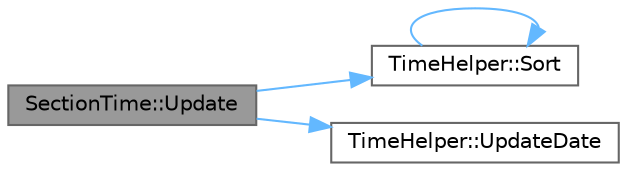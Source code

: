 digraph "SectionTime::Update"
{
 // LATEX_PDF_SIZE
  bgcolor="transparent";
  edge [fontname=Helvetica,fontsize=10,labelfontname=Helvetica,labelfontsize=10];
  node [fontname=Helvetica,fontsize=10,shape=box,height=0.2,width=0.4];
  rankdir="LR";
  Node1 [id="Node000001",label="SectionTime::Update",height=0.2,width=0.4,color="gray40", fillcolor="grey60", style="filled", fontcolor="black",tooltip="Updates the section's DateTime structures with current values."];
  Node1 -> Node2 [id="edge1_Node000001_Node000002",color="steelblue1",style="solid",tooltip=" "];
  Node2 [id="Node000002",label="TimeHelper::Sort",height=0.2,width=0.4,color="grey40", fillcolor="white", style="filled",URL="$class_time_helper.html#ab63b74da25fd23cad1c809f4f4d56580",tooltip="Sorts the start and end dates in ascending order."];
  Node2 -> Node2 [id="edge2_Node000002_Node000002",color="steelblue1",style="solid",tooltip=" "];
  Node1 -> Node3 [id="edge3_Node000001_Node000003",color="steelblue1",style="solid",tooltip=" "];
  Node3 [id="Node000003",label="TimeHelper::UpdateDate",height=0.2,width=0.4,color="grey40", fillcolor="white", style="filled",URL="$class_time_helper.html#ae34538660bff6da9ab0654d2ce79370c",tooltip="Updates the start and end dates to match the given date."];
}
